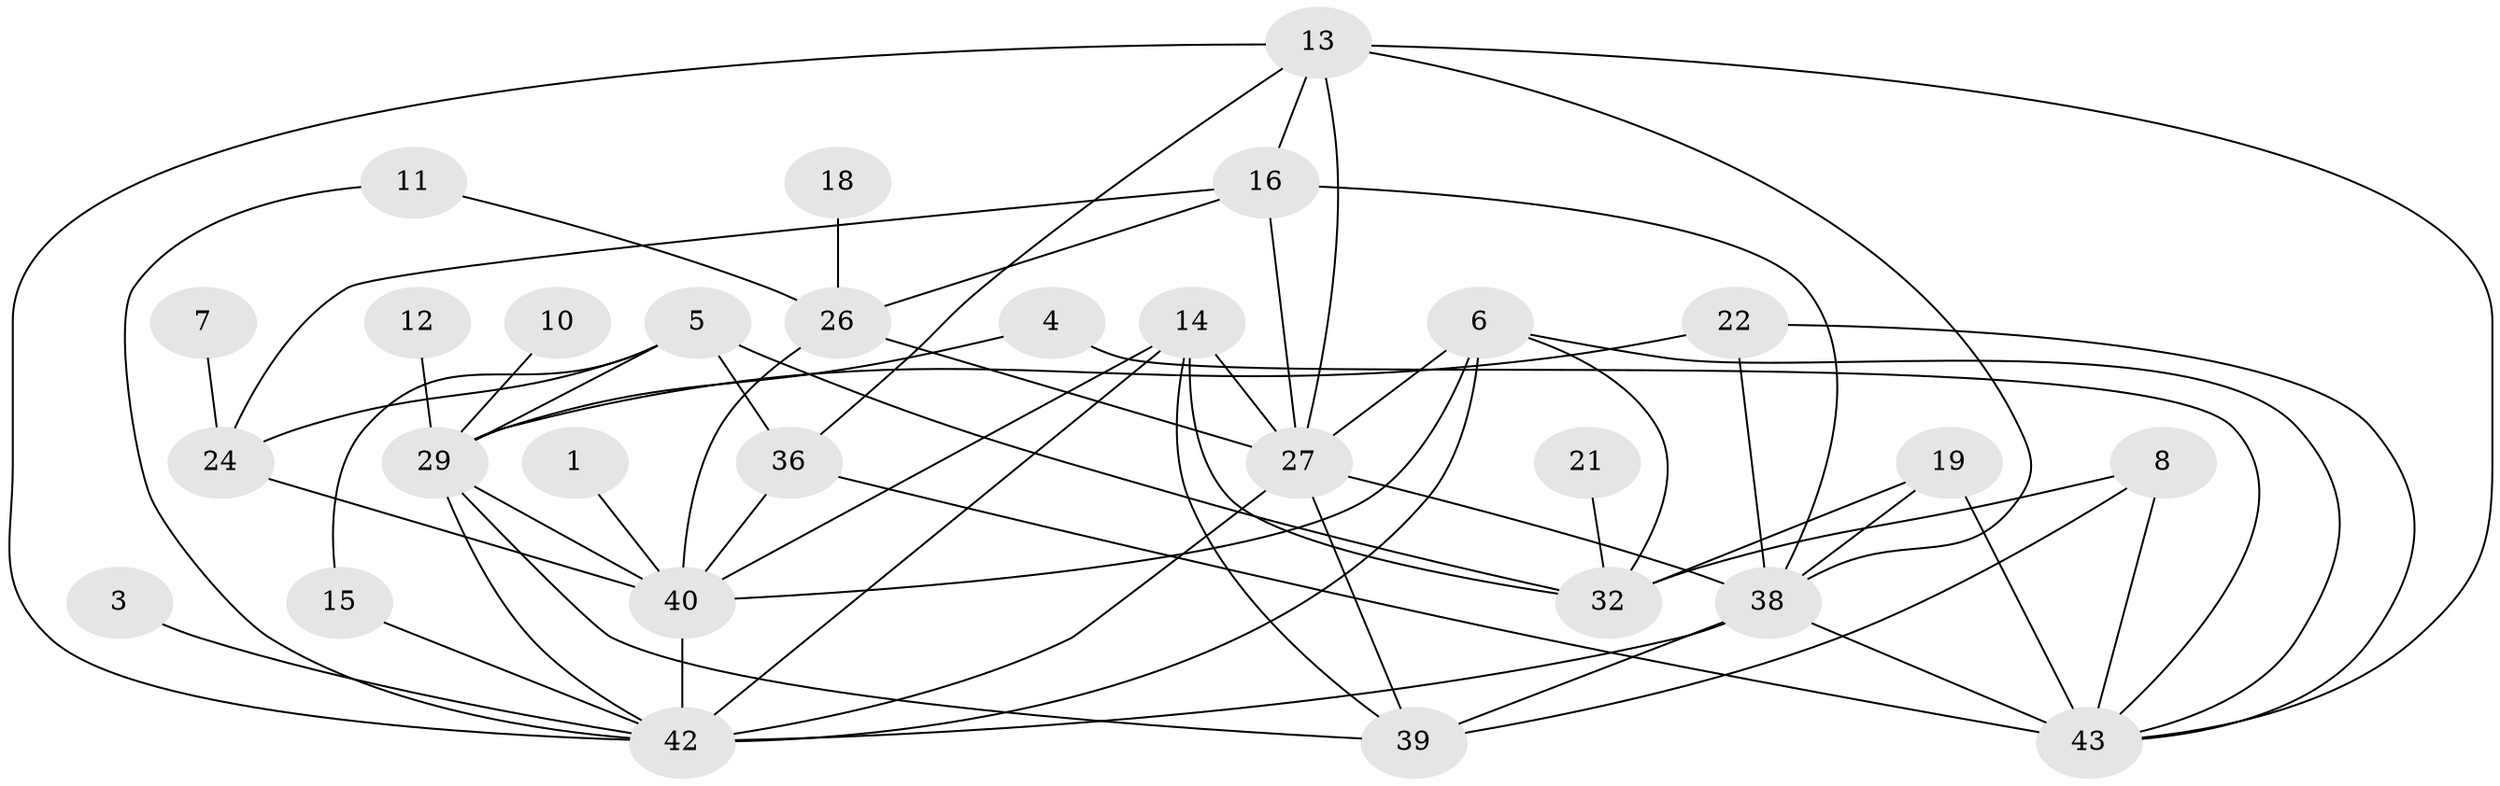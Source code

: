 // original degree distribution, {2: 0.2, 1: 0.18823529411764706, 0: 0.1411764705882353, 3: 0.1411764705882353, 4: 0.18823529411764706, 5: 0.09411764705882353, 7: 0.023529411764705882, 6: 0.023529411764705882}
// Generated by graph-tools (version 1.1) at 2025/49/03/09/25 03:49:04]
// undirected, 29 vertices, 61 edges
graph export_dot {
graph [start="1"]
  node [color=gray90,style=filled];
  1;
  3;
  4;
  5;
  6;
  7;
  8;
  10;
  11;
  12;
  13;
  14;
  15;
  16;
  18;
  19;
  21;
  22;
  24;
  26;
  27;
  29;
  32;
  36;
  38;
  39;
  40;
  42;
  43;
  1 -- 40 [weight=1.0];
  3 -- 42 [weight=1.0];
  4 -- 29 [weight=1.0];
  4 -- 43 [weight=1.0];
  5 -- 15 [weight=1.0];
  5 -- 24 [weight=2.0];
  5 -- 29 [weight=1.0];
  5 -- 32 [weight=1.0];
  5 -- 36 [weight=1.0];
  6 -- 27 [weight=1.0];
  6 -- 32 [weight=1.0];
  6 -- 40 [weight=1.0];
  6 -- 42 [weight=1.0];
  6 -- 43 [weight=1.0];
  7 -- 24 [weight=1.0];
  8 -- 32 [weight=1.0];
  8 -- 39 [weight=1.0];
  8 -- 43 [weight=1.0];
  10 -- 29 [weight=1.0];
  11 -- 26 [weight=1.0];
  11 -- 42 [weight=1.0];
  12 -- 29 [weight=1.0];
  13 -- 16 [weight=1.0];
  13 -- 27 [weight=1.0];
  13 -- 36 [weight=1.0];
  13 -- 38 [weight=1.0];
  13 -- 42 [weight=1.0];
  13 -- 43 [weight=1.0];
  14 -- 27 [weight=1.0];
  14 -- 32 [weight=1.0];
  14 -- 39 [weight=1.0];
  14 -- 40 [weight=1.0];
  14 -- 42 [weight=1.0];
  15 -- 42 [weight=1.0];
  16 -- 24 [weight=1.0];
  16 -- 26 [weight=1.0];
  16 -- 27 [weight=1.0];
  16 -- 38 [weight=1.0];
  18 -- 26 [weight=1.0];
  19 -- 32 [weight=1.0];
  19 -- 38 [weight=1.0];
  19 -- 43 [weight=2.0];
  21 -- 32 [weight=1.0];
  22 -- 29 [weight=1.0];
  22 -- 38 [weight=1.0];
  22 -- 43 [weight=1.0];
  24 -- 40 [weight=1.0];
  26 -- 27 [weight=1.0];
  26 -- 40 [weight=1.0];
  27 -- 38 [weight=1.0];
  27 -- 39 [weight=1.0];
  27 -- 42 [weight=1.0];
  29 -- 39 [weight=1.0];
  29 -- 40 [weight=1.0];
  29 -- 42 [weight=1.0];
  36 -- 40 [weight=1.0];
  36 -- 43 [weight=2.0];
  38 -- 39 [weight=1.0];
  38 -- 42 [weight=2.0];
  38 -- 43 [weight=1.0];
  40 -- 42 [weight=1.0];
}
